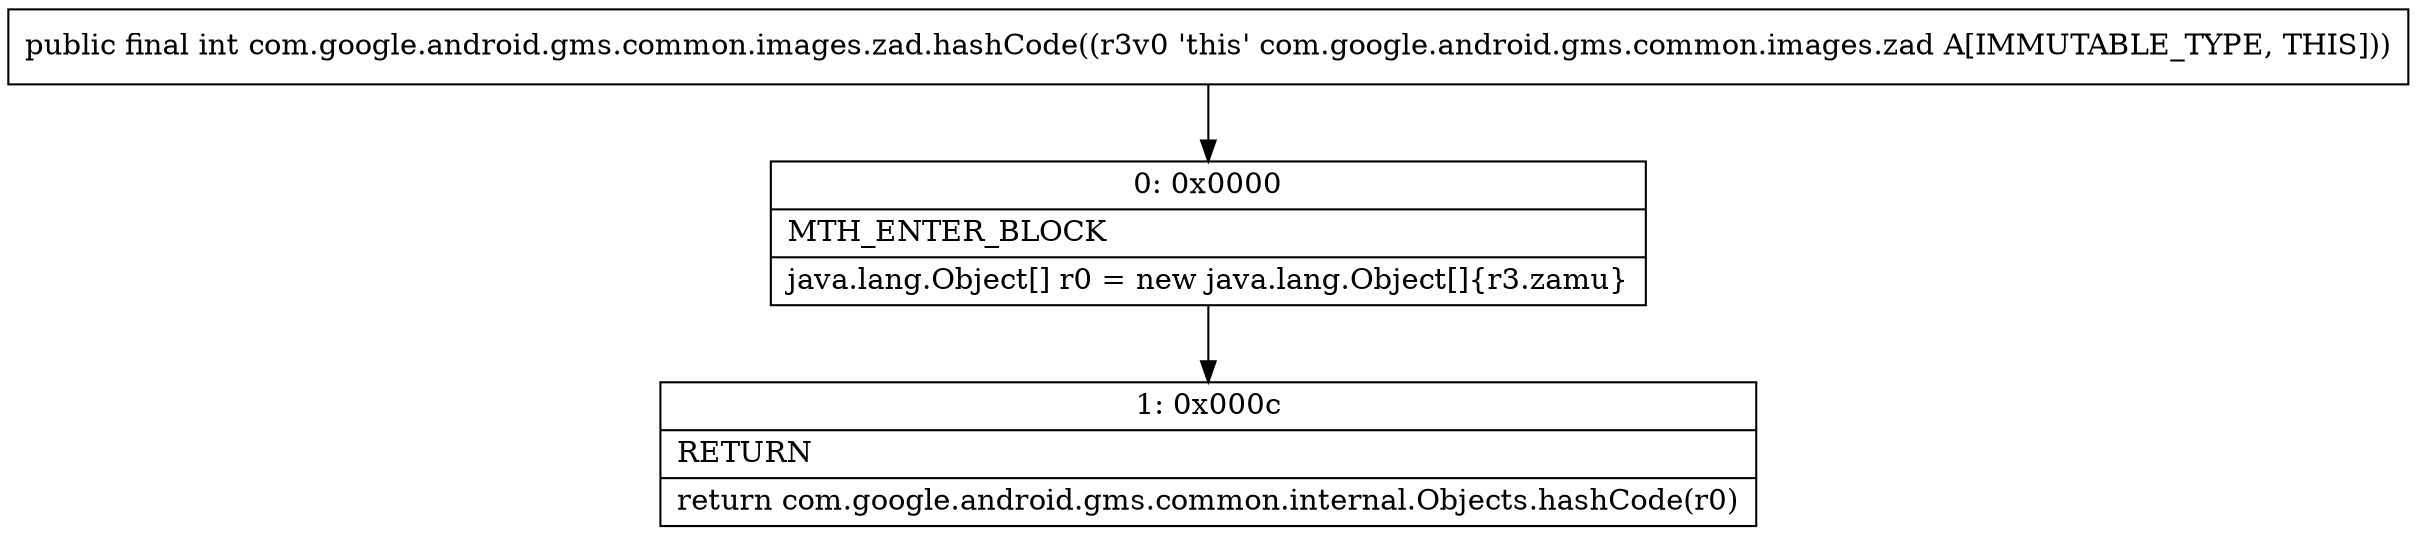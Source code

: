 digraph "CFG forcom.google.android.gms.common.images.zad.hashCode()I" {
Node_0 [shape=record,label="{0\:\ 0x0000|MTH_ENTER_BLOCK\l|java.lang.Object[] r0 = new java.lang.Object[]\{r3.zamu\}\l}"];
Node_1 [shape=record,label="{1\:\ 0x000c|RETURN\l|return com.google.android.gms.common.internal.Objects.hashCode(r0)\l}"];
MethodNode[shape=record,label="{public final int com.google.android.gms.common.images.zad.hashCode((r3v0 'this' com.google.android.gms.common.images.zad A[IMMUTABLE_TYPE, THIS])) }"];
MethodNode -> Node_0;
Node_0 -> Node_1;
}

